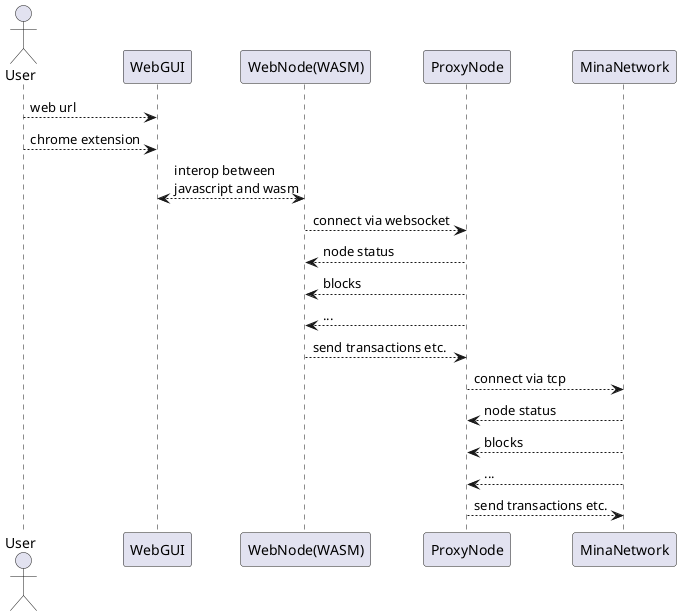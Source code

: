 @startuml mvp
actor User

User --> WebGUI : web url
User --> WebGUI : chrome extension
WebGUI <--> "WebNode(WASM)": interop between\njavascript and wasm
"WebNode(WASM)" --> ProxyNode : connect via websocket
"WebNode(WASM)" <-- ProxyNode : node status
"WebNode(WASM)" <-- ProxyNode : blocks
"WebNode(WASM)" <-- ProxyNode : ...
"WebNode(WASM)" --> ProxyNode : send transactions etc.
ProxyNode --> MinaNetwork : connect via tcp
ProxyNode <-- MinaNetwork : node status
ProxyNode <-- MinaNetwork : blocks
ProxyNode <-- MinaNetwork : ...
ProxyNode --> MinaNetwork : send transactions etc.
@enduml
